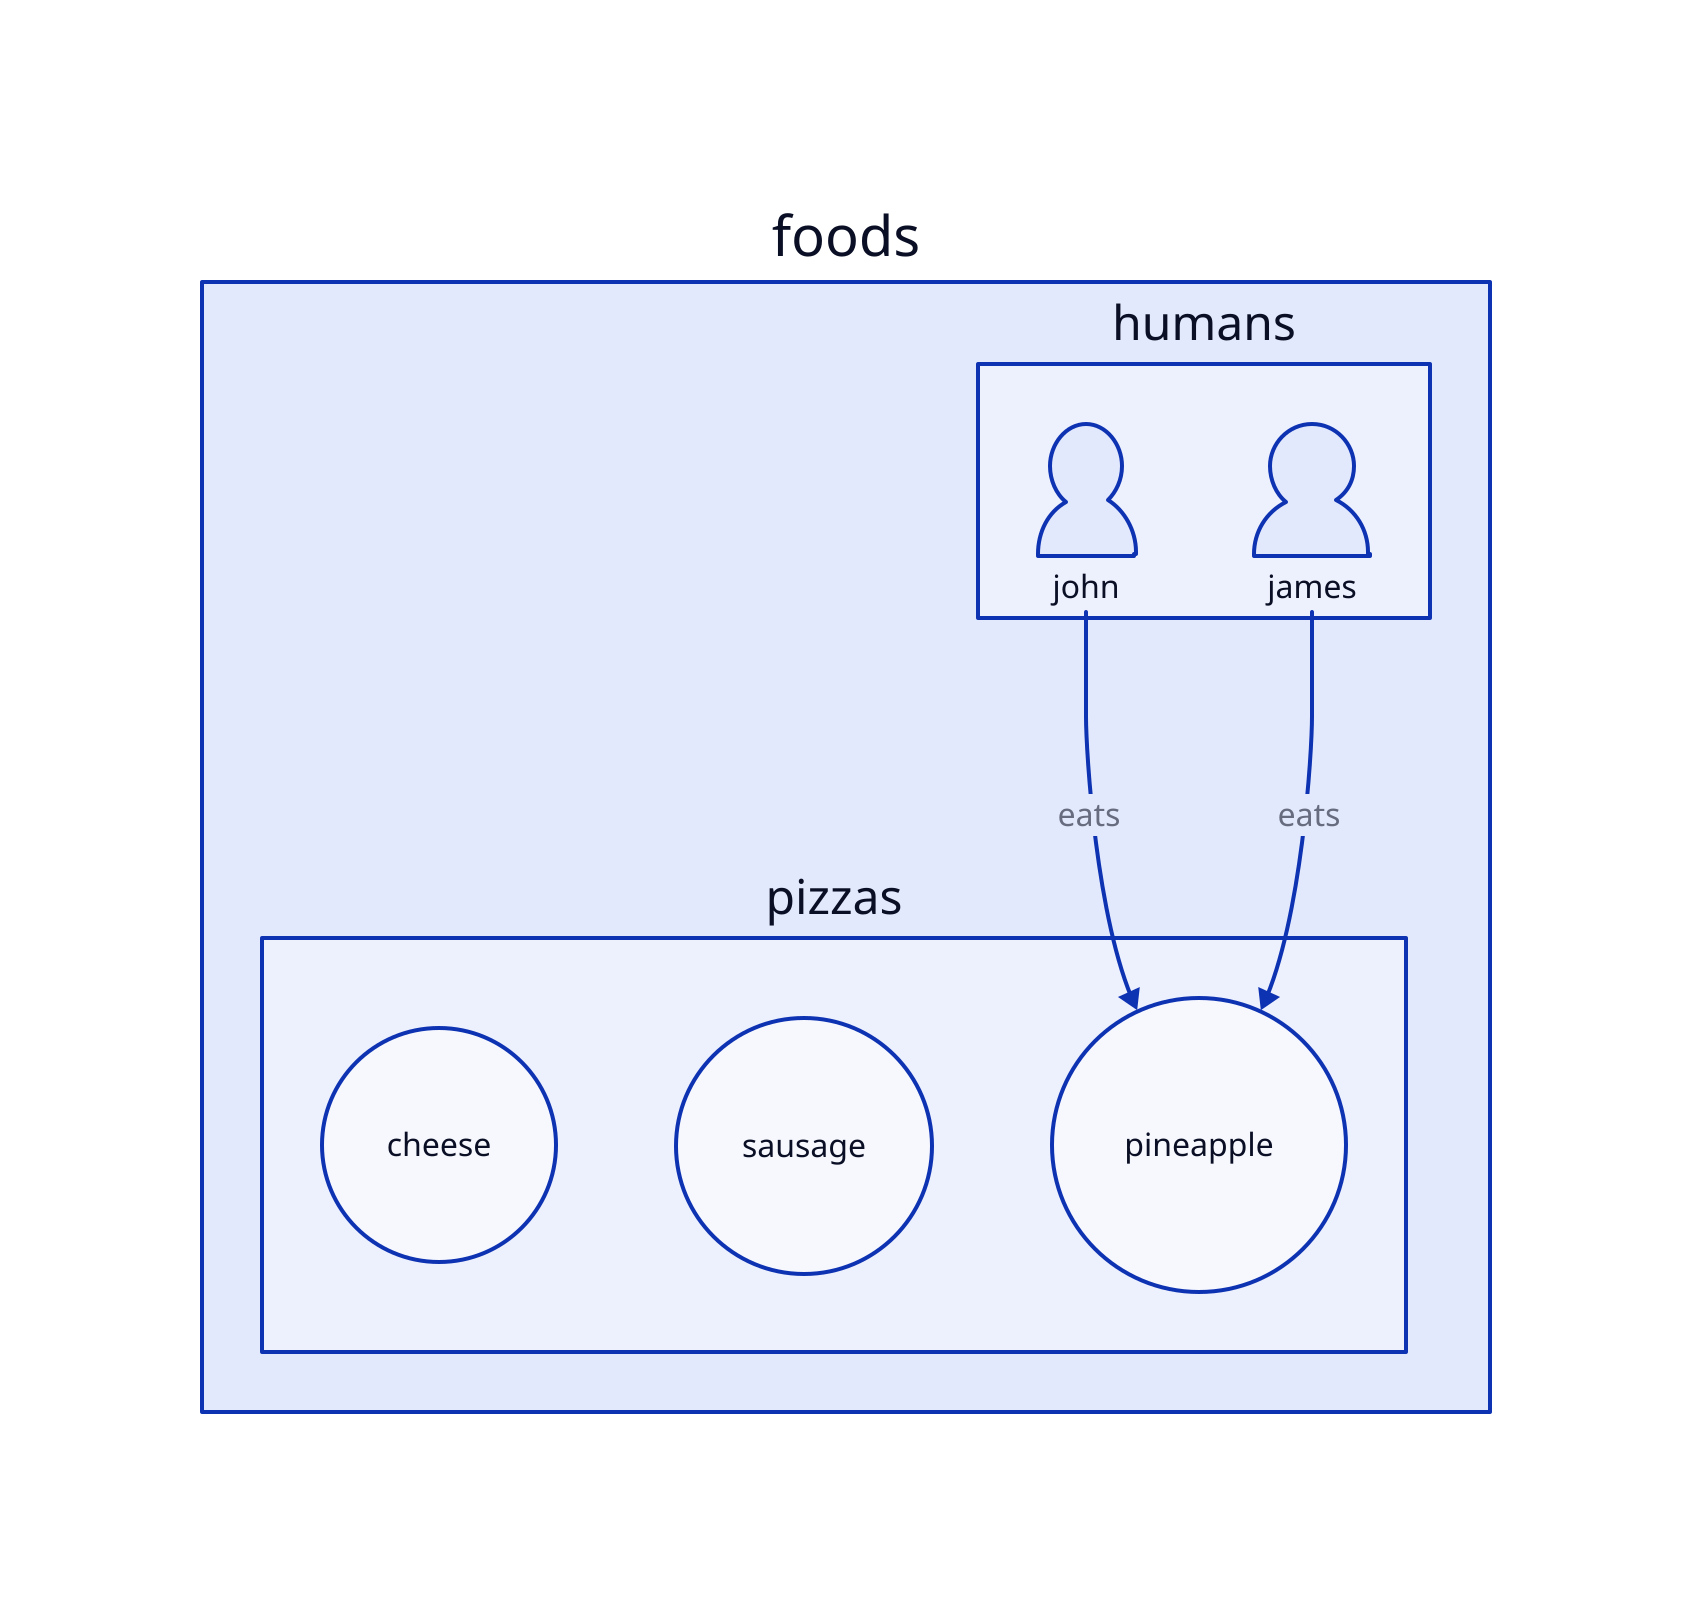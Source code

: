 foods: {
  pizzas: {
    cheese
    sausage
    pineapple
    *.shape: circle
  }
  humans: {
    john
    james
    *.shape: person
  }
  humans.* -> pizzas.pineapple: eats
}